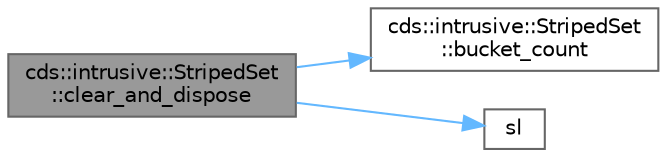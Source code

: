 digraph "cds::intrusive::StripedSet::clear_and_dispose"
{
 // LATEX_PDF_SIZE
  bgcolor="transparent";
  edge [fontname=Helvetica,fontsize=10,labelfontname=Helvetica,labelfontsize=10];
  node [fontname=Helvetica,fontsize=10,shape=box,height=0.2,width=0.4];
  rankdir="LR";
  Node1 [id="Node000001",label="cds::intrusive::StripedSet\l::clear_and_dispose",height=0.2,width=0.4,color="gray40", fillcolor="grey60", style="filled", fontcolor="black",tooltip="Clears the set and calls disposer for each item"];
  Node1 -> Node2 [id="edge1_Node000001_Node000002",color="steelblue1",style="solid",tooltip=" "];
  Node2 [id="Node000002",label="cds::intrusive::StripedSet\l::bucket_count",height=0.2,width=0.4,color="grey40", fillcolor="white", style="filled",URL="$classcds_1_1intrusive_1_1_striped_set.html#ab98e2fa3c84dc5f9b370970ce16ba3fe",tooltip="Returns the size of hash table"];
  Node1 -> Node3 [id="edge2_Node000001_Node000003",color="steelblue1",style="solid",tooltip=" "];
  Node3 [id="Node000003",label="sl",height=0.2,width=0.4,color="grey40", fillcolor="white", style="filled",URL="$limited__concurrency_8cpp.html#aa1ecaf46ef5b43c804e8f79406f602ed",tooltip=" "];
}
